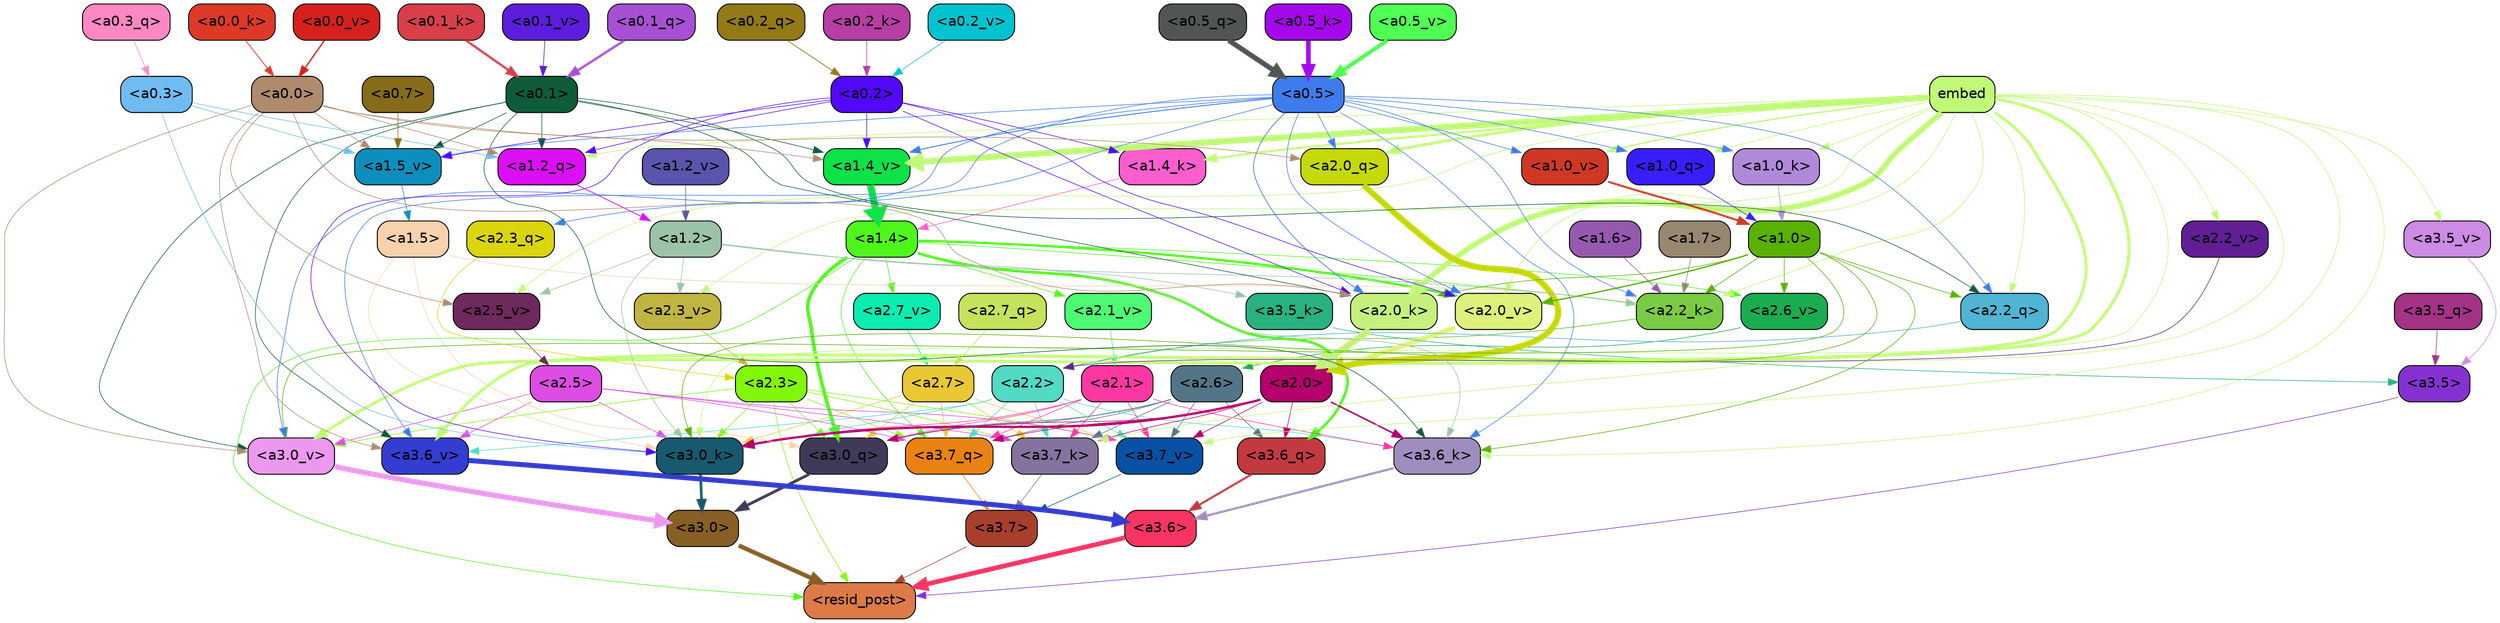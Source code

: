 strict digraph "" {
	graph [bgcolor=transparent,
		layout=dot,
		overlap=false,
		splines=true
	];
	"<a3.7>"	[color=black,
		fillcolor="#a83f2c",
		fontname=Helvetica,
		shape=box,
		style="filled, rounded"];
	"<resid_post>"	[color=black,
		fillcolor="#dc7b47",
		fontname=Helvetica,
		shape=box,
		style="filled, rounded"];
	"<a3.7>" -> "<resid_post>"	[color="#a83f2c",
		penwidth=0.6];
	"<a3.6>"	[color=black,
		fillcolor="#f73462",
		fontname=Helvetica,
		shape=box,
		style="filled, rounded"];
	"<a3.6>" -> "<resid_post>"	[color="#f73462",
		penwidth=4.6696330308914185];
	"<a3.5>"	[color=black,
		fillcolor="#8531d2",
		fontname=Helvetica,
		shape=box,
		style="filled, rounded"];
	"<a3.5>" -> "<resid_post>"	[color="#8531d2",
		penwidth=0.6];
	"<a3.0>"	[color=black,
		fillcolor="#885f24",
		fontname=Helvetica,
		shape=box,
		style="filled, rounded"];
	"<a3.0>" -> "<resid_post>"	[color="#885f24",
		penwidth=4.282557368278503];
	"<a2.3>"	[color=black,
		fillcolor="#81f70a",
		fontname=Helvetica,
		shape=box,
		style="filled, rounded"];
	"<a2.3>" -> "<resid_post>"	[color="#81f70a",
		penwidth=0.6];
	"<a3.7_q>"	[color=black,
		fillcolor="#ea8213",
		fontname=Helvetica,
		shape=box,
		style="filled, rounded"];
	"<a2.3>" -> "<a3.7_q>"	[color="#81f70a",
		penwidth=0.6];
	"<a3.0_q>"	[color=black,
		fillcolor="#403a58",
		fontname=Helvetica,
		shape=box,
		style="filled, rounded"];
	"<a2.3>" -> "<a3.0_q>"	[color="#81f70a",
		penwidth=0.6];
	"<a3.7_k>"	[color=black,
		fillcolor="#84739e",
		fontname=Helvetica,
		shape=box,
		style="filled, rounded"];
	"<a2.3>" -> "<a3.7_k>"	[color="#81f70a",
		penwidth=0.6];
	"<a3.0_k>"	[color=black,
		fillcolor="#17596e",
		fontname=Helvetica,
		shape=box,
		style="filled, rounded"];
	"<a2.3>" -> "<a3.0_k>"	[color="#81f70a",
		penwidth=0.6];
	"<a3.7_v>"	[color=black,
		fillcolor="#0851a4",
		fontname=Helvetica,
		shape=box,
		style="filled, rounded"];
	"<a2.3>" -> "<a3.7_v>"	[color="#81f70a",
		penwidth=0.6];
	"<a3.0_v>"	[color=black,
		fillcolor="#ed98ef",
		fontname=Helvetica,
		shape=box,
		style="filled, rounded"];
	"<a2.3>" -> "<a3.0_v>"	[color="#81f70a",
		penwidth=0.6];
	"<a1.4>"	[color=black,
		fillcolor="#4ef71a",
		fontname=Helvetica,
		shape=box,
		style="filled, rounded"];
	"<a1.4>" -> "<resid_post>"	[color="#4ef71a",
		penwidth=0.6];
	"<a1.4>" -> "<a3.7_q>"	[color="#4ef71a",
		penwidth=0.6];
	"<a3.6_q>"	[color=black,
		fillcolor="#c23a40",
		fontname=Helvetica,
		shape=box,
		style="filled, rounded"];
	"<a1.4>" -> "<a3.6_q>"	[color="#4ef71a",
		penwidth=2.6073555648326874];
	"<a1.4>" -> "<a3.0_q>"	[color="#4ef71a",
		penwidth=3.4971605762839317];
	"<a2.2_k>"	[color=black,
		fillcolor="#7acb43",
		fontname=Helvetica,
		shape=box,
		style="filled, rounded"];
	"<a1.4>" -> "<a2.2_k>"	[color="#4ef71a",
		penwidth=0.6];
	"<a2.7_v>"	[color=black,
		fillcolor="#0becb0",
		fontname=Helvetica,
		shape=box,
		style="filled, rounded"];
	"<a1.4>" -> "<a2.7_v>"	[color="#4ef71a",
		penwidth=0.6];
	"<a2.6_v>"	[color=black,
		fillcolor="#1aac51",
		fontname=Helvetica,
		shape=box,
		style="filled, rounded"];
	"<a1.4>" -> "<a2.6_v>"	[color="#4ef71a",
		penwidth=0.6];
	"<a2.1_v>"	[color=black,
		fillcolor="#4ef974",
		fontname=Helvetica,
		shape=box,
		style="filled, rounded"];
	"<a1.4>" -> "<a2.1_v>"	[color="#4ef71a",
		penwidth=0.6];
	"<a2.0_v>"	[color=black,
		fillcolor="#def17a",
		fontname=Helvetica,
		shape=box,
		style="filled, rounded"];
	"<a1.4>" -> "<a2.0_v>"	[color="#4ef71a",
		penwidth=2.268670678138733];
	"<a3.7_q>" -> "<a3.7>"	[color="#ea8213",
		penwidth=0.6];
	"<a3.6_q>" -> "<a3.6>"	[color="#c23a40",
		penwidth=2.03758105635643];
	"<a3.5_q>"	[color=black,
		fillcolor="#a43285",
		fontname=Helvetica,
		shape=box,
		style="filled, rounded"];
	"<a3.5_q>" -> "<a3.5>"	[color="#a43285",
		penwidth=0.6];
	"<a3.0_q>" -> "<a3.0>"	[color="#403a58",
		penwidth=2.8638100624084473];
	"<a3.7_k>" -> "<a3.7>"	[color="#84739e",
		penwidth=0.6];
	"<a3.6_k>"	[color=black,
		fillcolor="#9e8ebf",
		fontname=Helvetica,
		shape=box,
		style="filled, rounded"];
	"<a3.6_k>" -> "<a3.6>"	[color="#9e8ebf",
		penwidth=2.174198240041733];
	"<a3.5_k>"	[color=black,
		fillcolor="#28b281",
		fontname=Helvetica,
		shape=box,
		style="filled, rounded"];
	"<a3.5_k>" -> "<a3.5>"	[color="#28b281",
		penwidth=0.6];
	"<a3.0_k>" -> "<a3.0>"	[color="#17596e",
		penwidth=2.6274144649505615];
	"<a3.7_v>" -> "<a3.7>"	[color="#0851a4",
		penwidth=0.6];
	"<a3.6_v>"	[color=black,
		fillcolor="#333dd1",
		fontname=Helvetica,
		shape=box,
		style="filled, rounded"];
	"<a3.6_v>" -> "<a3.6>"	[color="#333dd1",
		penwidth=5.002329230308533];
	"<a3.5_v>"	[color=black,
		fillcolor="#cc8be4",
		fontname=Helvetica,
		shape=box,
		style="filled, rounded"];
	"<a3.5_v>" -> "<a3.5>"	[color="#cc8be4",
		penwidth=0.6];
	"<a3.0_v>" -> "<a3.0>"	[color="#ed98ef",
		penwidth=5.188832879066467];
	"<a2.7>"	[color=black,
		fillcolor="#e9c833",
		fontname=Helvetica,
		shape=box,
		style="filled, rounded"];
	"<a2.7>" -> "<a3.7_q>"	[color="#e9c833",
		penwidth=0.6];
	"<a2.7>" -> "<a3.0_q>"	[color="#e9c833",
		penwidth=0.6];
	"<a2.7>" -> "<a3.7_k>"	[color="#e9c833",
		penwidth=0.6];
	"<a2.7>" -> "<a3.0_k>"	[color="#e9c833",
		penwidth=0.6];
	"<a2.7>" -> "<a3.7_v>"	[color="#e9c833",
		penwidth=0.6];
	"<a2.6>"	[color=black,
		fillcolor="#547588",
		fontname=Helvetica,
		shape=box,
		style="filled, rounded"];
	"<a2.6>" -> "<a3.7_q>"	[color="#547588",
		penwidth=0.6];
	"<a2.6>" -> "<a3.6_q>"	[color="#547588",
		penwidth=0.6];
	"<a2.6>" -> "<a3.0_q>"	[color="#547588",
		penwidth=0.6];
	"<a2.6>" -> "<a3.7_k>"	[color="#547588",
		penwidth=0.6];
	"<a2.6>" -> "<a3.0_k>"	[color="#547588",
		penwidth=0.6];
	"<a2.6>" -> "<a3.7_v>"	[color="#547588",
		penwidth=0.6];
	"<a2.5>"	[color=black,
		fillcolor="#dd4ce3",
		fontname=Helvetica,
		shape=box,
		style="filled, rounded"];
	"<a2.5>" -> "<a3.7_q>"	[color="#dd4ce3",
		penwidth=0.6];
	"<a2.5>" -> "<a3.7_k>"	[color="#dd4ce3",
		penwidth=0.6];
	"<a2.5>" -> "<a3.0_k>"	[color="#dd4ce3",
		penwidth=0.6];
	"<a2.5>" -> "<a3.7_v>"	[color="#dd4ce3",
		penwidth=0.6];
	"<a2.5>" -> "<a3.6_v>"	[color="#dd4ce3",
		penwidth=0.6];
	"<a2.5>" -> "<a3.0_v>"	[color="#dd4ce3",
		penwidth=0.6];
	"<a2.2>"	[color=black,
		fillcolor="#52dac3",
		fontname=Helvetica,
		shape=box,
		style="filled, rounded"];
	"<a2.2>" -> "<a3.7_q>"	[color="#52dac3",
		penwidth=0.6];
	"<a2.2>" -> "<a3.7_k>"	[color="#52dac3",
		penwidth=0.6];
	"<a2.2>" -> "<a3.6_k>"	[color="#52dac3",
		penwidth=0.6];
	"<a2.2>" -> "<a3.0_k>"	[color="#52dac3",
		penwidth=0.6];
	"<a2.2>" -> "<a3.7_v>"	[color="#52dac3",
		penwidth=0.6];
	"<a2.2>" -> "<a3.6_v>"	[color="#52dac3",
		penwidth=0.6];
	"<a2.1>"	[color=black,
		fillcolor="#fd38a3",
		fontname=Helvetica,
		shape=box,
		style="filled, rounded"];
	"<a2.1>" -> "<a3.7_q>"	[color="#fd38a3",
		penwidth=0.6];
	"<a2.1>" -> "<a3.0_q>"	[color="#fd38a3",
		penwidth=0.6];
	"<a2.1>" -> "<a3.7_k>"	[color="#fd38a3",
		penwidth=0.6];
	"<a2.1>" -> "<a3.6_k>"	[color="#fd38a3",
		penwidth=0.6];
	"<a2.1>" -> "<a3.0_k>"	[color="#fd38a3",
		penwidth=0.6];
	"<a2.1>" -> "<a3.7_v>"	[color="#fd38a3",
		penwidth=0.6];
	"<a2.0>"	[color=black,
		fillcolor="#b4016b",
		fontname=Helvetica,
		shape=box,
		style="filled, rounded"];
	"<a2.0>" -> "<a3.7_q>"	[color="#b4016b",
		penwidth=0.6];
	"<a2.0>" -> "<a3.6_q>"	[color="#b4016b",
		penwidth=0.6];
	"<a2.0>" -> "<a3.0_q>"	[color="#b4016b",
		penwidth=0.6];
	"<a2.0>" -> "<a3.7_k>"	[color="#b4016b",
		penwidth=0.6];
	"<a2.0>" -> "<a3.6_k>"	[color="#b4016b",
		penwidth=1.5568191409111023];
	"<a2.0>" -> "<a3.0_k>"	[color="#b4016b",
		penwidth=2.270527422428131];
	"<a2.0>" -> "<a3.7_v>"	[color="#b4016b",
		penwidth=0.6];
	"<a1.5>"	[color=black,
		fillcolor="#f7d2ac",
		fontname=Helvetica,
		shape=box,
		style="filled, rounded"];
	"<a1.5>" -> "<a3.0_q>"	[color="#f7d2ac",
		penwidth=0.6];
	"<a1.5>" -> "<a3.0_k>"	[color="#f7d2ac",
		penwidth=0.6];
	"<a1.5>" -> "<a2.2_k>"	[color="#f7d2ac",
		penwidth=0.6];
	embed	[color=black,
		fillcolor="#c0f978",
		fontname=Helvetica,
		shape=box,
		style="filled, rounded"];
	embed -> "<a3.7_k>"	[color="#c0f978",
		penwidth=0.6];
	embed -> "<a3.6_k>"	[color="#c0f978",
		penwidth=0.6];
	embed -> "<a3.0_k>"	[color="#c0f978",
		penwidth=0.6];
	embed -> "<a3.7_v>"	[color="#c0f978",
		penwidth=0.6];
	embed -> "<a3.6_v>"	[color="#c0f978",
		penwidth=2.9588699340820312];
	embed -> "<a3.5_v>"	[color="#c0f978",
		penwidth=0.6];
	embed -> "<a3.0_v>"	[color="#c0f978",
		penwidth=2.8686431646347046];
	"<a2.2_q>"	[color=black,
		fillcolor="#50b4d5",
		fontname=Helvetica,
		shape=box,
		style="filled, rounded"];
	embed -> "<a2.2_q>"	[color="#c0f978",
		penwidth=0.6];
	"<a2.0_q>"	[color=black,
		fillcolor="#c5d90a",
		fontname=Helvetica,
		shape=box,
		style="filled, rounded"];
	embed -> "<a2.0_q>"	[color="#c0f978",
		penwidth=2.7617180347442627];
	embed -> "<a2.2_k>"	[color="#c0f978",
		penwidth=0.67606520652771];
	"<a2.0_k>"	[color=black,
		fillcolor="#c5f07e",
		fontname=Helvetica,
		shape=box,
		style="filled, rounded"];
	embed -> "<a2.0_k>"	[color="#c0f978",
		penwidth=5.615107178688049];
	"<a2.5_v>"	[color=black,
		fillcolor="#6e2a5c",
		fontname=Helvetica,
		shape=box,
		style="filled, rounded"];
	embed -> "<a2.5_v>"	[color="#c0f978",
		penwidth=0.6];
	"<a2.3_v>"	[color=black,
		fillcolor="#c1b541",
		fontname=Helvetica,
		shape=box,
		style="filled, rounded"];
	embed -> "<a2.3_v>"	[color="#c0f978",
		penwidth=0.6];
	"<a2.2_v>"	[color=black,
		fillcolor="#611e95",
		fontname=Helvetica,
		shape=box,
		style="filled, rounded"];
	embed -> "<a2.2_v>"	[color="#c0f978",
		penwidth=0.6];
	embed -> "<a2.0_v>"	[color="#c0f978",
		penwidth=0.6];
	"<a1.2_q>"	[color=black,
		fillcolor="#dc0ff6",
		fontname=Helvetica,
		shape=box,
		style="filled, rounded"];
	embed -> "<a1.2_q>"	[color="#c0f978",
		penwidth=0.6];
	"<a1.0_q>"	[color=black,
		fillcolor="#381efd",
		fontname=Helvetica,
		shape=box,
		style="filled, rounded"];
	embed -> "<a1.0_q>"	[color="#c0f978",
		penwidth=0.6];
	"<a1.4_k>"	[color=black,
		fillcolor="#fc5ece",
		fontname=Helvetica,
		shape=box,
		style="filled, rounded"];
	embed -> "<a1.4_k>"	[color="#c0f978",
		penwidth=2.1468217372894287];
	"<a1.0_k>"	[color=black,
		fillcolor="#b08ad9",
		fontname=Helvetica,
		shape=box,
		style="filled, rounded"];
	embed -> "<a1.0_k>"	[color="#c0f978",
		penwidth=0.6];
	"<a1.4_v>"	[color=black,
		fillcolor="#0de248",
		fontname=Helvetica,
		shape=box,
		style="filled, rounded"];
	embed -> "<a1.4_v>"	[color="#c0f978",
		penwidth=6.189999580383301];
	"<a1.0_v>"	[color=black,
		fillcolor="#cf3824",
		fontname=Helvetica,
		shape=box,
		style="filled, rounded"];
	embed -> "<a1.0_v>"	[color="#c0f978",
		penwidth=1.3123979568481445];
	"<a1.2>"	[color=black,
		fillcolor="#9bc3a6",
		fontname=Helvetica,
		shape=box,
		style="filled, rounded"];
	"<a1.2>" -> "<a3.6_k>"	[color="#9bc3a6",
		penwidth=0.6];
	"<a1.2>" -> "<a3.5_k>"	[color="#9bc3a6",
		penwidth=0.6];
	"<a1.2>" -> "<a3.0_k>"	[color="#9bc3a6",
		penwidth=0.6];
	"<a1.2>" -> "<a2.2_k>"	[color="#9bc3a6",
		penwidth=0.6];
	"<a1.2>" -> "<a2.5_v>"	[color="#9bc3a6",
		penwidth=0.6];
	"<a1.2>" -> "<a2.3_v>"	[color="#9bc3a6",
		penwidth=0.6];
	"<a1.0>"	[color=black,
		fillcolor="#58b103",
		fontname=Helvetica,
		shape=box,
		style="filled, rounded"];
	"<a1.0>" -> "<a3.6_k>"	[color="#58b103",
		penwidth=0.6];
	"<a1.0>" -> "<a3.0_k>"	[color="#58b103",
		penwidth=0.6];
	"<a1.0>" -> "<a3.0_v>"	[color="#58b103",
		penwidth=0.6];
	"<a1.0>" -> "<a2.2_q>"	[color="#58b103",
		penwidth=0.6];
	"<a1.0>" -> "<a2.2_k>"	[color="#58b103",
		penwidth=0.6];
	"<a1.0>" -> "<a2.0_k>"	[color="#58b103",
		penwidth=0.6];
	"<a1.0>" -> "<a2.6_v>"	[color="#58b103",
		penwidth=0.6];
	"<a1.0>" -> "<a2.0_v>"	[color="#58b103",
		penwidth=1.27996826171875];
	"<a0.5>"	[color=black,
		fillcolor="#3e7ced",
		fontname=Helvetica,
		shape=box,
		style="filled, rounded"];
	"<a0.5>" -> "<a3.6_k>"	[color="#3e7ced",
		penwidth=0.6];
	"<a0.5>" -> "<a3.6_v>"	[color="#3e7ced",
		penwidth=0.6];
	"<a0.5>" -> "<a3.0_v>"	[color="#3e7ced",
		penwidth=0.6421224474906921];
	"<a2.3_q>"	[color=black,
		fillcolor="#dbd50e",
		fontname=Helvetica,
		shape=box,
		style="filled, rounded"];
	"<a0.5>" -> "<a2.3_q>"	[color="#3e7ced",
		penwidth=0.6];
	"<a0.5>" -> "<a2.2_q>"	[color="#3e7ced",
		penwidth=0.6];
	"<a0.5>" -> "<a2.0_q>"	[color="#3e7ced",
		penwidth=0.6];
	"<a0.5>" -> "<a2.2_k>"	[color="#3e7ced",
		penwidth=0.6];
	"<a0.5>" -> "<a2.0_k>"	[color="#3e7ced",
		penwidth=0.7151575088500977];
	"<a0.5>" -> "<a2.0_v>"	[color="#3e7ced",
		penwidth=0.6];
	"<a0.5>" -> "<a1.0_q>"	[color="#3e7ced",
		penwidth=0.6];
	"<a0.5>" -> "<a1.0_k>"	[color="#3e7ced",
		penwidth=0.6];
	"<a1.5_v>"	[color=black,
		fillcolor="#0d8fbd",
		fontname=Helvetica,
		shape=box,
		style="filled, rounded"];
	"<a0.5>" -> "<a1.5_v>"	[color="#3e7ced",
		penwidth=0.6];
	"<a0.5>" -> "<a1.4_v>"	[color="#3e7ced",
		penwidth=0.8927993774414062];
	"<a0.5>" -> "<a1.0_v>"	[color="#3e7ced",
		penwidth=0.6];
	"<a0.1>"	[color=black,
		fillcolor="#0f5c3a",
		fontname=Helvetica,
		shape=box,
		style="filled, rounded"];
	"<a0.1>" -> "<a3.6_k>"	[color="#0f5c3a",
		penwidth=0.6];
	"<a0.1>" -> "<a3.6_v>"	[color="#0f5c3a",
		penwidth=0.6];
	"<a0.1>" -> "<a3.0_v>"	[color="#0f5c3a",
		penwidth=0.6];
	"<a0.1>" -> "<a2.2_q>"	[color="#0f5c3a",
		penwidth=0.6];
	"<a0.1>" -> "<a2.0_k>"	[color="#0f5c3a",
		penwidth=0.6];
	"<a0.1>" -> "<a1.2_q>"	[color="#0f5c3a",
		penwidth=0.6];
	"<a0.1>" -> "<a1.5_v>"	[color="#0f5c3a",
		penwidth=0.6];
	"<a0.1>" -> "<a1.4_v>"	[color="#0f5c3a",
		penwidth=0.6];
	"<a0.3>"	[color=black,
		fillcolor="#6fbbf2",
		fontname=Helvetica,
		shape=box,
		style="filled, rounded"];
	"<a0.3>" -> "<a3.0_k>"	[color="#6fbbf2",
		penwidth=0.6];
	"<a0.3>" -> "<a1.2_q>"	[color="#6fbbf2",
		penwidth=0.6];
	"<a0.3>" -> "<a1.5_v>"	[color="#6fbbf2",
		penwidth=0.6];
	"<a0.2>"	[color=black,
		fillcolor="#5208f9",
		fontname=Helvetica,
		shape=box,
		style="filled, rounded"];
	"<a0.2>" -> "<a3.0_k>"	[color="#5208f9",
		penwidth=0.6];
	"<a0.2>" -> "<a2.0_k>"	[color="#5208f9",
		penwidth=0.6];
	"<a0.2>" -> "<a2.0_v>"	[color="#5208f9",
		penwidth=0.6];
	"<a0.2>" -> "<a1.2_q>"	[color="#5208f9",
		penwidth=0.6];
	"<a0.2>" -> "<a1.4_k>"	[color="#5208f9",
		penwidth=0.6];
	"<a0.2>" -> "<a1.5_v>"	[color="#5208f9",
		penwidth=0.6];
	"<a0.2>" -> "<a1.4_v>"	[color="#5208f9",
		penwidth=0.6];
	"<a0.0>"	[color=black,
		fillcolor="#af8a6d",
		fontname=Helvetica,
		shape=box,
		style="filled, rounded"];
	"<a0.0>" -> "<a3.6_v>"	[color="#af8a6d",
		penwidth=0.6];
	"<a0.0>" -> "<a3.0_v>"	[color="#af8a6d",
		penwidth=0.6];
	"<a0.0>" -> "<a2.0_q>"	[color="#af8a6d",
		penwidth=0.6];
	"<a0.0>" -> "<a2.0_k>"	[color="#af8a6d",
		penwidth=0.6];
	"<a0.0>" -> "<a2.5_v>"	[color="#af8a6d",
		penwidth=0.6];
	"<a0.0>" -> "<a1.2_q>"	[color="#af8a6d",
		penwidth=0.6];
	"<a0.0>" -> "<a1.5_v>"	[color="#af8a6d",
		penwidth=0.6];
	"<a0.0>" -> "<a1.4_v>"	[color="#af8a6d",
		penwidth=0.6];
	"<a2.7_q>"	[color=black,
		fillcolor="#c4e35a",
		fontname=Helvetica,
		shape=box,
		style="filled, rounded"];
	"<a2.7_q>" -> "<a2.7>"	[color="#c4e35a",
		penwidth=0.6];
	"<a2.3_q>" -> "<a2.3>"	[color="#dbd50e",
		penwidth=0.6];
	"<a2.2_q>" -> "<a2.2>"	[color="#50b4d5",
		penwidth=0.6340763568878174];
	"<a2.0_q>" -> "<a2.0>"	[color="#c5d90a",
		penwidth=6.0160088539123535];
	"<a2.2_k>" -> "<a2.2>"	[color="#7acb43",
		penwidth=0.7764816284179688];
	"<a2.0_k>" -> "<a2.0>"	[color="#c5f07e",
		penwidth=6.773025274276733];
	"<a2.7_v>" -> "<a2.7>"	[color="#0becb0",
		penwidth=0.6];
	"<a2.6_v>" -> "<a2.6>"	[color="#1aac51",
		penwidth=0.6];
	"<a2.5_v>" -> "<a2.5>"	[color="#6e2a5c",
		penwidth=0.6];
	"<a2.3_v>" -> "<a2.3>"	[color="#c1b541",
		penwidth=0.6];
	"<a2.2_v>" -> "<a2.2>"	[color="#611e95",
		penwidth=0.6];
	"<a2.1_v>" -> "<a2.1>"	[color="#4ef974",
		penwidth=0.6];
	"<a2.0_v>" -> "<a2.0>"	[color="#def17a",
		penwidth=4.906715989112854];
	"<a1.7>"	[color=black,
		fillcolor="#98886f",
		fontname=Helvetica,
		shape=box,
		style="filled, rounded"];
	"<a1.7>" -> "<a2.2_k>"	[color="#98886f",
		penwidth=0.6];
	"<a1.6>"	[color=black,
		fillcolor="#9659b0",
		fontname=Helvetica,
		shape=box,
		style="filled, rounded"];
	"<a1.6>" -> "<a2.2_k>"	[color="#9659b0",
		penwidth=0.6];
	"<a1.2_q>" -> "<a1.2>"	[color="#dc0ff6",
		penwidth=0.836545467376709];
	"<a1.0_q>" -> "<a1.0>"	[color="#381efd",
		penwidth=0.6];
	"<a1.4_k>" -> "<a1.4>"	[color="#fc5ece",
		penwidth=0.6];
	"<a1.0_k>" -> "<a1.0>"	[color="#b08ad9",
		penwidth=0.6];
	"<a1.5_v>" -> "<a1.5>"	[color="#0d8fbd",
		penwidth=0.6];
	"<a1.4_v>" -> "<a1.4>"	[color="#0de248",
		penwidth=7.093163728713989];
	"<a1.2_v>"	[color=black,
		fillcolor="#5b54ac",
		fontname=Helvetica,
		shape=box,
		style="filled, rounded"];
	"<a1.2_v>" -> "<a1.2>"	[color="#5b54ac",
		penwidth=0.6];
	"<a1.0_v>" -> "<a1.0>"	[color="#cf3824",
		penwidth=1.9666723012924194];
	"<a0.7>"	[color=black,
		fillcolor="#866c19",
		fontname=Helvetica,
		shape=box,
		style="filled, rounded"];
	"<a0.7>" -> "<a1.5_v>"	[color="#866c19",
		penwidth=0.6];
	"<a0.5_q>"	[color=black,
		fillcolor="#525652",
		fontname=Helvetica,
		shape=box,
		style="filled, rounded"];
	"<a0.5_q>" -> "<a0.5>"	[color="#525652",
		penwidth=5.0559651255607605];
	"<a0.3_q>"	[color=black,
		fillcolor="#fc88c3",
		fontname=Helvetica,
		shape=box,
		style="filled, rounded"];
	"<a0.3_q>" -> "<a0.3>"	[color="#fc88c3",
		penwidth=0.6];
	"<a0.2_q>"	[color=black,
		fillcolor="#937a16",
		fontname=Helvetica,
		shape=box,
		style="filled, rounded"];
	"<a0.2_q>" -> "<a0.2>"	[color="#937a16",
		penwidth=0.7587676048278809];
	"<a0.1_q>"	[color=black,
		fillcolor="#a750d3",
		fontname=Helvetica,
		shape=box,
		style="filled, rounded"];
	"<a0.1_q>" -> "<a0.1>"	[color="#a750d3",
		penwidth=2.3103086948394775];
	"<a0.5_k>"	[color=black,
		fillcolor="#a408eb",
		fontname=Helvetica,
		shape=box,
		style="filled, rounded"];
	"<a0.5_k>" -> "<a0.5>"	[color="#a408eb",
		penwidth=4.577519536018372];
	"<a0.2_k>"	[color=black,
		fillcolor="#b73ea3",
		fontname=Helvetica,
		shape=box,
		style="filled, rounded"];
	"<a0.2_k>" -> "<a0.2>"	[color="#b73ea3",
		penwidth=0.6];
	"<a0.1_k>"	[color=black,
		fillcolor="#d83f4a",
		fontname=Helvetica,
		shape=box,
		style="filled, rounded"];
	"<a0.1_k>" -> "<a0.1>"	[color="#d83f4a",
		penwidth=2.2273199558258057];
	"<a0.0_k>"	[color=black,
		fillcolor="#de3827",
		fontname=Helvetica,
		shape=box,
		style="filled, rounded"];
	"<a0.0_k>" -> "<a0.0>"	[color="#de3827",
		penwidth=0.7703166007995605];
	"<a0.5_v>"	[color=black,
		fillcolor="#50ff53",
		fontname=Helvetica,
		shape=box,
		style="filled, rounded"];
	"<a0.5_v>" -> "<a0.5>"	[color="#50ff53",
		penwidth=4.062177300453186];
	"<a0.2_v>"	[color=black,
		fillcolor="#02c2d0",
		fontname=Helvetica,
		shape=box,
		style="filled, rounded"];
	"<a0.2_v>" -> "<a0.2>"	[color="#02c2d0",
		penwidth=0.6];
	"<a0.1_v>"	[color=black,
		fillcolor="#5c1ddc",
		fontname=Helvetica,
		shape=box,
		style="filled, rounded"];
	"<a0.1_v>" -> "<a0.1>"	[color="#5c1ddc",
		penwidth=0.654442310333252];
	"<a0.0_v>"	[color=black,
		fillcolor="#d6201b",
		fontname=Helvetica,
		shape=box,
		style="filled, rounded"];
	"<a0.0_v>" -> "<a0.0>"	[color="#d6201b",
		penwidth=1.307939052581787];
}
